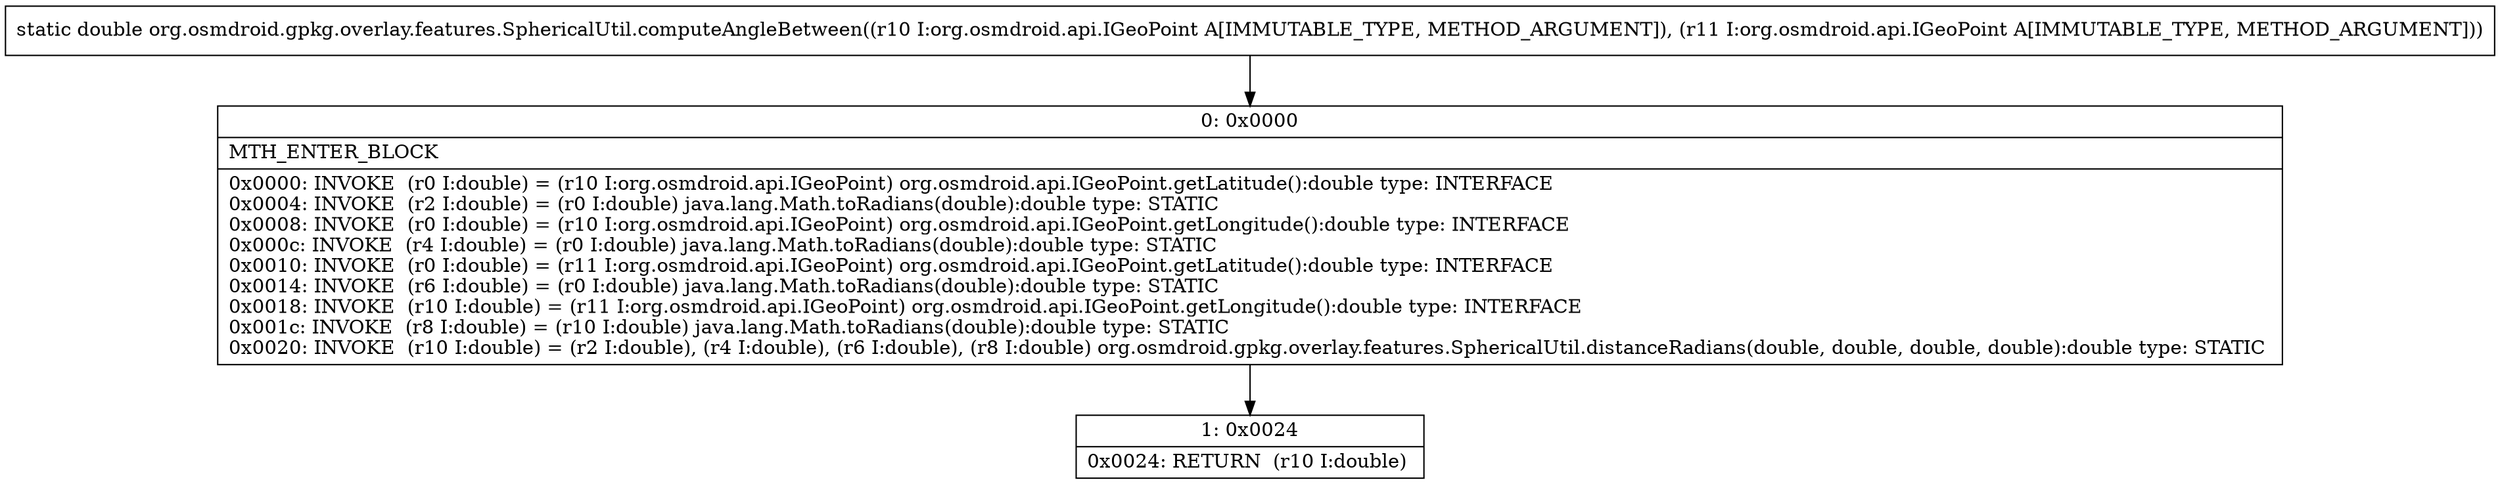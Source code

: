 digraph "CFG fororg.osmdroid.gpkg.overlay.features.SphericalUtil.computeAngleBetween(Lorg\/osmdroid\/api\/IGeoPoint;Lorg\/osmdroid\/api\/IGeoPoint;)D" {
Node_0 [shape=record,label="{0\:\ 0x0000|MTH_ENTER_BLOCK\l|0x0000: INVOKE  (r0 I:double) = (r10 I:org.osmdroid.api.IGeoPoint) org.osmdroid.api.IGeoPoint.getLatitude():double type: INTERFACE \l0x0004: INVOKE  (r2 I:double) = (r0 I:double) java.lang.Math.toRadians(double):double type: STATIC \l0x0008: INVOKE  (r0 I:double) = (r10 I:org.osmdroid.api.IGeoPoint) org.osmdroid.api.IGeoPoint.getLongitude():double type: INTERFACE \l0x000c: INVOKE  (r4 I:double) = (r0 I:double) java.lang.Math.toRadians(double):double type: STATIC \l0x0010: INVOKE  (r0 I:double) = (r11 I:org.osmdroid.api.IGeoPoint) org.osmdroid.api.IGeoPoint.getLatitude():double type: INTERFACE \l0x0014: INVOKE  (r6 I:double) = (r0 I:double) java.lang.Math.toRadians(double):double type: STATIC \l0x0018: INVOKE  (r10 I:double) = (r11 I:org.osmdroid.api.IGeoPoint) org.osmdroid.api.IGeoPoint.getLongitude():double type: INTERFACE \l0x001c: INVOKE  (r8 I:double) = (r10 I:double) java.lang.Math.toRadians(double):double type: STATIC \l0x0020: INVOKE  (r10 I:double) = (r2 I:double), (r4 I:double), (r6 I:double), (r8 I:double) org.osmdroid.gpkg.overlay.features.SphericalUtil.distanceRadians(double, double, double, double):double type: STATIC \l}"];
Node_1 [shape=record,label="{1\:\ 0x0024|0x0024: RETURN  (r10 I:double) \l}"];
MethodNode[shape=record,label="{static double org.osmdroid.gpkg.overlay.features.SphericalUtil.computeAngleBetween((r10 I:org.osmdroid.api.IGeoPoint A[IMMUTABLE_TYPE, METHOD_ARGUMENT]), (r11 I:org.osmdroid.api.IGeoPoint A[IMMUTABLE_TYPE, METHOD_ARGUMENT])) }"];
MethodNode -> Node_0;
Node_0 -> Node_1;
}

